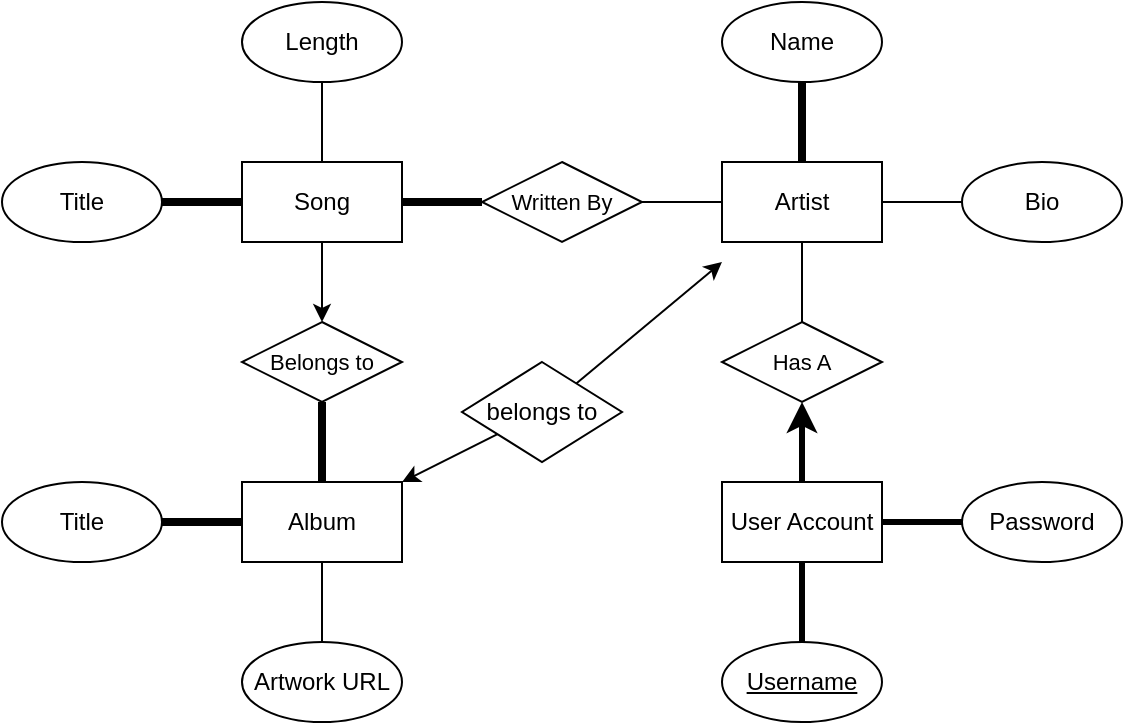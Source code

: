 <mxfile>
    <diagram id="92PUE27hI0z82dehjiVi" name="Page-1">
        <mxGraphModel dx="796" dy="-72" grid="1" gridSize="10" guides="1" tooltips="1" connect="1" arrows="1" fold="1" page="1" pageScale="1" pageWidth="850" pageHeight="1100" math="0" shadow="0">
            <root>
                <mxCell id="0"/>
                <mxCell id="1" parent="0"/>
                <mxCell id="126" value="Song" style="rounded=0;whiteSpace=wrap;html=1;" parent="1" vertex="1">
                    <mxGeometry x="280" y="1320" width="80" height="40" as="geometry"/>
                </mxCell>
                <mxCell id="127" style="edgeStyle=orthogonalEdgeStyle;rounded=0;orthogonalLoop=1;jettySize=auto;html=1;exitX=1;exitY=0.5;exitDx=0;exitDy=0;entryX=0;entryY=0.5;entryDx=0;entryDy=0;endArrow=none;endFill=0;strokeWidth=4;" parent="1" source="128" target="126" edge="1">
                    <mxGeometry relative="1" as="geometry"/>
                </mxCell>
                <mxCell id="128" value="Title" style="ellipse;whiteSpace=wrap;html=1;" parent="1" vertex="1">
                    <mxGeometry x="160" y="1320" width="80" height="40" as="geometry"/>
                </mxCell>
                <mxCell id="129" style="edgeStyle=orthogonalEdgeStyle;rounded=0;orthogonalLoop=1;jettySize=auto;html=1;exitX=0.5;exitY=1;exitDx=0;exitDy=0;entryX=0.5;entryY=0;entryDx=0;entryDy=0;endArrow=none;endFill=0;" parent="1" source="130" target="126" edge="1">
                    <mxGeometry relative="1" as="geometry"/>
                </mxCell>
                <mxCell id="130" value="Length" style="ellipse;whiteSpace=wrap;html=1;" parent="1" vertex="1">
                    <mxGeometry x="280" y="1240" width="80" height="40" as="geometry"/>
                </mxCell>
                <mxCell id="131" value="" style="edgeStyle=orthogonalEdgeStyle;rounded=0;orthogonalLoop=1;jettySize=auto;html=1;endArrow=none;endFill=0;exitX=0.5;exitY=0;exitDx=0;exitDy=0;startArrow=classic;startFill=1;" parent="1" source="132" target="126" edge="1">
                    <mxGeometry relative="1" as="geometry">
                        <mxPoint x="320" y="1400" as="sourcePoint"/>
                    </mxGeometry>
                </mxCell>
                <mxCell id="132" value="&lt;font style=&quot;font-size: 11px&quot;&gt;Belongs to&lt;/font&gt;" style="rhombus;whiteSpace=wrap;html=1;" parent="1" vertex="1">
                    <mxGeometry x="280" y="1400" width="80" height="40" as="geometry"/>
                </mxCell>
                <mxCell id="133" value="" style="edgeStyle=none;rounded=0;orthogonalLoop=1;jettySize=auto;html=1;endArrow=none;endFill=0;strokeWidth=4;" parent="1" source="134" target="132" edge="1">
                    <mxGeometry relative="1" as="geometry"/>
                </mxCell>
                <mxCell id="134" value="Album" style="rounded=0;whiteSpace=wrap;html=1;" parent="1" vertex="1">
                    <mxGeometry x="280" y="1480" width="80" height="40" as="geometry"/>
                </mxCell>
                <mxCell id="135" value="" style="edgeStyle=none;rounded=0;orthogonalLoop=1;jettySize=auto;html=1;endArrow=none;endFill=0;strokeWidth=4;" parent="1" source="136" target="134" edge="1">
                    <mxGeometry relative="1" as="geometry"/>
                </mxCell>
                <mxCell id="136" value="Title" style="ellipse;whiteSpace=wrap;html=1;" parent="1" vertex="1">
                    <mxGeometry x="160" y="1480" width="80" height="40" as="geometry"/>
                </mxCell>
                <mxCell id="137" value="" style="edgeStyle=none;rounded=0;orthogonalLoop=1;jettySize=auto;html=1;endArrow=none;endFill=0;" parent="1" source="138" target="134" edge="1">
                    <mxGeometry relative="1" as="geometry"/>
                </mxCell>
                <mxCell id="138" value="Artwork URL" style="ellipse;whiteSpace=wrap;html=1;" parent="1" vertex="1">
                    <mxGeometry x="280" y="1560" width="80" height="40" as="geometry"/>
                </mxCell>
                <mxCell id="139" value="" style="edgeStyle=none;rounded=0;orthogonalLoop=1;jettySize=auto;html=1;endArrow=none;endFill=0;strokeWidth=4;" parent="1" source="140" target="126" edge="1">
                    <mxGeometry relative="1" as="geometry"/>
                </mxCell>
                <mxCell id="140" value="&lt;font style=&quot;font-size: 11px&quot;&gt;Written By&lt;/font&gt;" style="rhombus;whiteSpace=wrap;html=1;" parent="1" vertex="1">
                    <mxGeometry x="400" y="1320" width="80" height="40" as="geometry"/>
                </mxCell>
                <mxCell id="141" value="" style="edgeStyle=none;rounded=0;orthogonalLoop=1;jettySize=auto;html=1;endArrow=none;endFill=0;" parent="1" source="142" target="140" edge="1">
                    <mxGeometry relative="1" as="geometry"/>
                </mxCell>
                <mxCell id="142" value="Artist" style="rounded=0;whiteSpace=wrap;html=1;" parent="1" vertex="1">
                    <mxGeometry x="520" y="1320" width="80" height="40" as="geometry"/>
                </mxCell>
                <mxCell id="143" value="" style="edgeStyle=none;rounded=0;orthogonalLoop=1;jettySize=auto;html=1;endArrow=none;endFill=0;strokeWidth=4;" parent="1" source="144" target="142" edge="1">
                    <mxGeometry relative="1" as="geometry"/>
                </mxCell>
                <mxCell id="144" value="Name" style="ellipse;whiteSpace=wrap;html=1;" parent="1" vertex="1">
                    <mxGeometry x="520" y="1240" width="80" height="40" as="geometry"/>
                </mxCell>
                <mxCell id="145" value="" style="edgeStyle=none;rounded=0;orthogonalLoop=1;jettySize=auto;html=1;endArrow=none;endFill=0;" parent="1" source="146" target="142" edge="1">
                    <mxGeometry relative="1" as="geometry"/>
                </mxCell>
                <mxCell id="146" value="Bio" style="ellipse;whiteSpace=wrap;html=1;" parent="1" vertex="1">
                    <mxGeometry x="640" y="1320" width="80" height="40" as="geometry"/>
                </mxCell>
                <mxCell id="154" value="" style="edgeStyle=none;rounded=0;orthogonalLoop=1;jettySize=auto;html=1;endArrow=none;endFill=0;strokeWidth=1;entryX=0.5;entryY=1;entryDx=0;entryDy=0;startArrow=none;startFill=0;" parent="1" source="155" target="142" edge="1">
                    <mxGeometry relative="1" as="geometry">
                        <mxPoint x="560" y="1366" as="targetPoint"/>
                    </mxGeometry>
                </mxCell>
                <mxCell id="155" value="&lt;font style=&quot;font-size: 11px&quot;&gt;Has A&lt;/font&gt;" style="rhombus;whiteSpace=wrap;html=1;" parent="1" vertex="1">
                    <mxGeometry x="520" y="1400" width="80" height="40" as="geometry"/>
                </mxCell>
                <mxCell id="156" value="" style="edgeStyle=none;rounded=0;orthogonalLoop=1;jettySize=auto;html=1;endArrow=classic;endFill=1;strokeWidth=3;" parent="1" source="157" target="155" edge="1">
                    <mxGeometry relative="1" as="geometry"/>
                </mxCell>
                <mxCell id="157" value="User Account" style="rounded=0;whiteSpace=wrap;html=1;" parent="1" vertex="1">
                    <mxGeometry x="520" y="1480" width="80" height="40" as="geometry"/>
                </mxCell>
                <mxCell id="158" style="edgeStyle=none;rounded=0;orthogonalLoop=1;jettySize=auto;html=1;exitX=0.5;exitY=0;exitDx=0;exitDy=0;entryX=0.5;entryY=1;entryDx=0;entryDy=0;endArrow=none;endFill=0;strokeWidth=3;" parent="1" source="159" target="157" edge="1">
                    <mxGeometry relative="1" as="geometry"/>
                </mxCell>
                <mxCell id="159" value="&lt;u&gt;Username&lt;/u&gt;" style="ellipse;whiteSpace=wrap;html=1;" parent="1" vertex="1">
                    <mxGeometry x="520" y="1560" width="80" height="40" as="geometry"/>
                </mxCell>
                <mxCell id="160" style="edgeStyle=none;rounded=0;orthogonalLoop=1;jettySize=auto;html=1;exitX=0;exitY=0.5;exitDx=0;exitDy=0;entryX=1;entryY=0.5;entryDx=0;entryDy=0;endArrow=none;endFill=0;strokeWidth=3;" parent="1" source="161" target="157" edge="1">
                    <mxGeometry relative="1" as="geometry"/>
                </mxCell>
                <mxCell id="161" value="Password" style="ellipse;whiteSpace=wrap;html=1;" parent="1" vertex="1">
                    <mxGeometry x="640" y="1480" width="80" height="40" as="geometry"/>
                </mxCell>
                <mxCell id="163" style="edgeStyle=none;html=1;" edge="1" parent="1" source="162">
                    <mxGeometry relative="1" as="geometry">
                        <mxPoint x="520" y="1370" as="targetPoint"/>
                    </mxGeometry>
                </mxCell>
                <mxCell id="164" style="edgeStyle=none;html=1;entryX=1;entryY=0;entryDx=0;entryDy=0;" edge="1" parent="1" source="162" target="134">
                    <mxGeometry relative="1" as="geometry"/>
                </mxCell>
                <mxCell id="162" value="belongs to" style="rhombus;whiteSpace=wrap;html=1;" vertex="1" parent="1">
                    <mxGeometry x="390" y="1420" width="80" height="50" as="geometry"/>
                </mxCell>
            </root>
        </mxGraphModel>
    </diagram>
</mxfile>